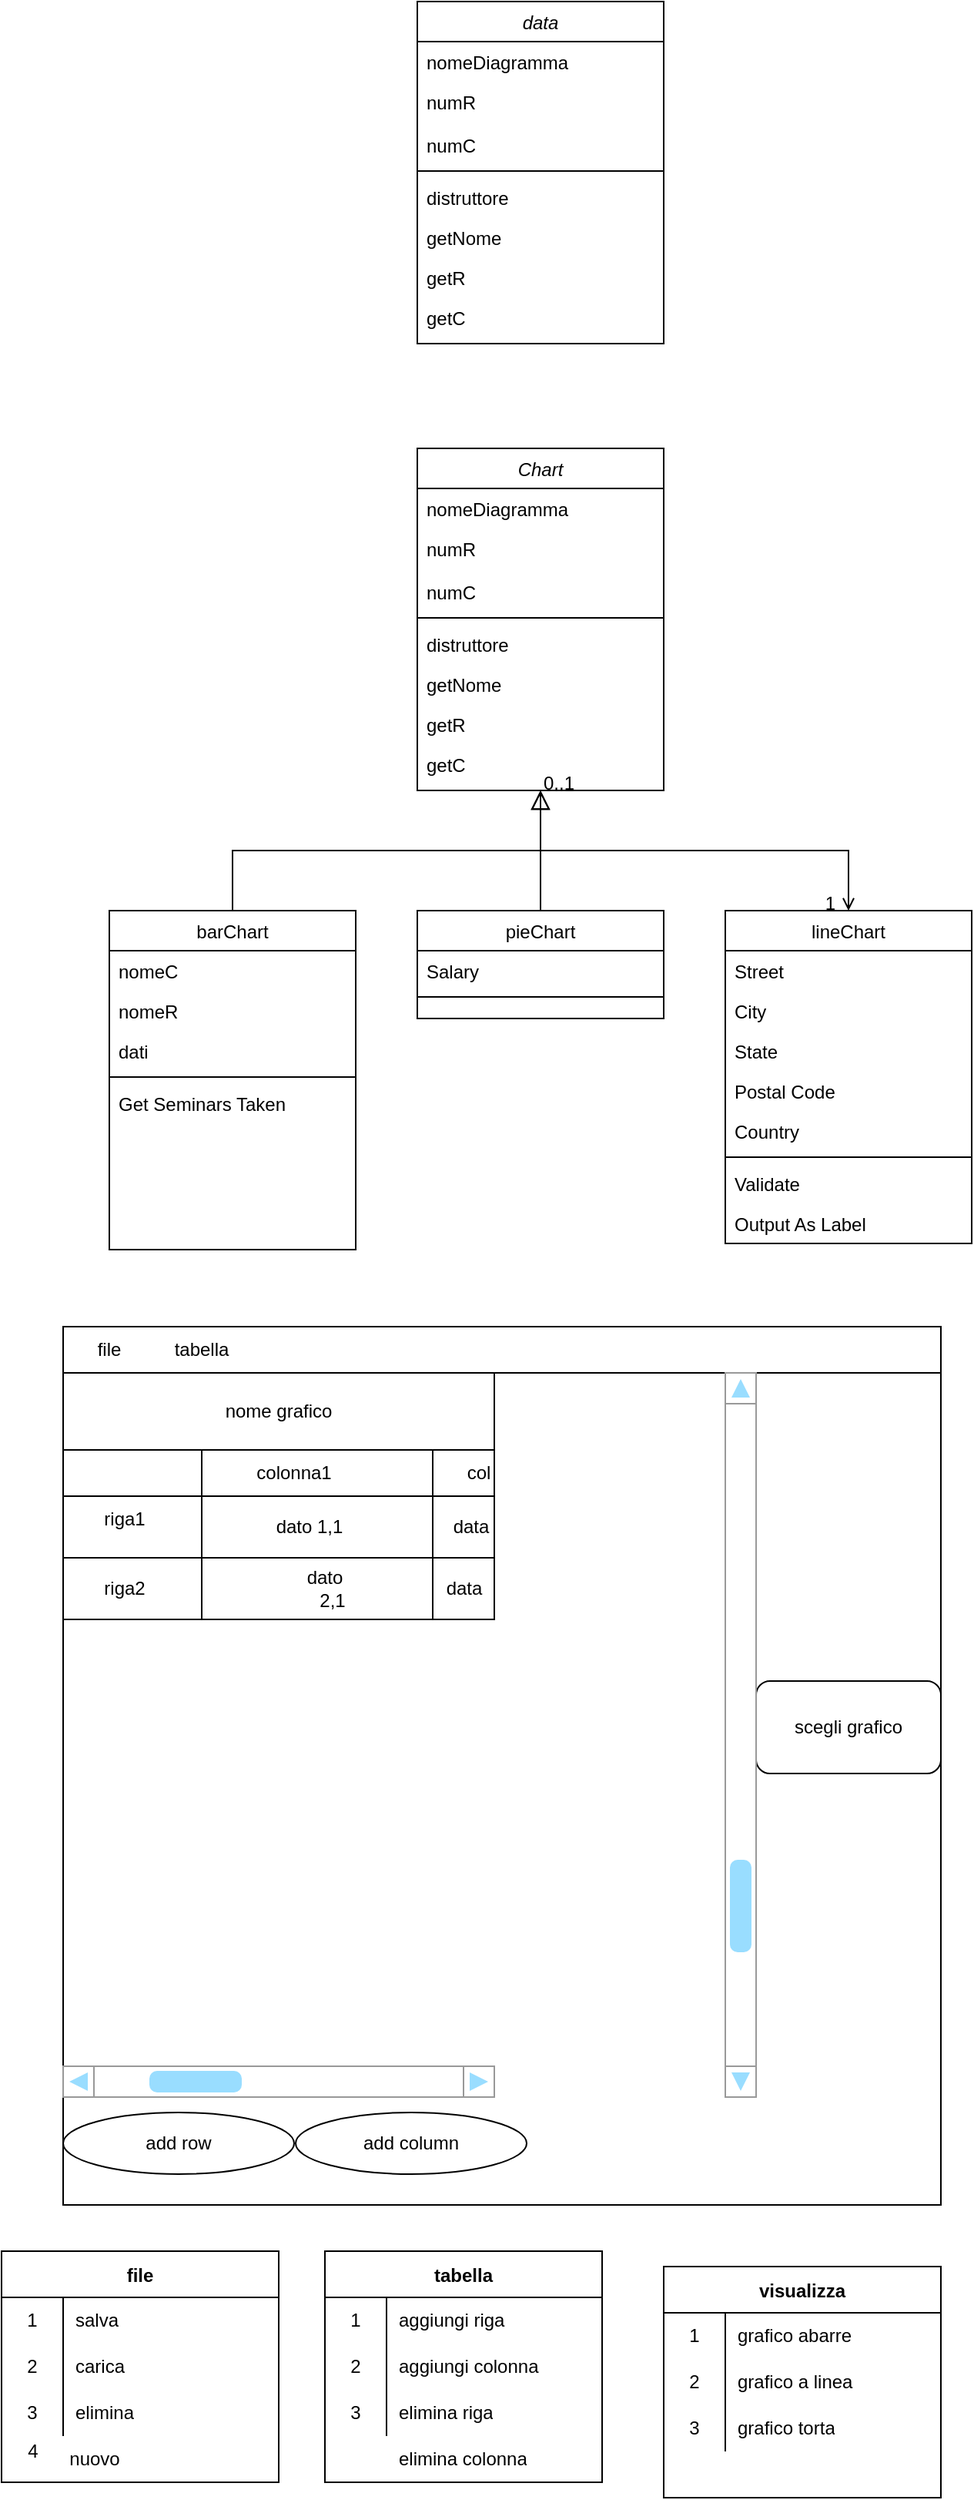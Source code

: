 <mxfile version="20.2.7" type="device"><diagram id="C5RBs43oDa-KdzZeNtuy" name="Page-1"><mxGraphModel dx="1102" dy="1783" grid="1" gridSize="10" guides="1" tooltips="1" connect="1" arrows="1" fold="1" page="1" pageScale="1" pageWidth="827" pageHeight="1169" math="0" shadow="0"><root><mxCell id="WIyWlLk6GJQsqaUBKTNV-0"/><mxCell id="WIyWlLk6GJQsqaUBKTNV-1" parent="WIyWlLk6GJQsqaUBKTNV-0"/><mxCell id="zkfFHV4jXpPFQw0GAbJ--0" value="Chart" style="swimlane;fontStyle=2;align=center;verticalAlign=top;childLayout=stackLayout;horizontal=1;startSize=26;horizontalStack=0;resizeParent=1;resizeLast=0;collapsible=1;marginBottom=0;rounded=0;shadow=0;strokeWidth=1;" parent="WIyWlLk6GJQsqaUBKTNV-1" vertex="1"><mxGeometry x="320" y="60" width="160" height="222" as="geometry"><mxRectangle x="230" y="140" width="160" height="26" as="alternateBounds"/></mxGeometry></mxCell><mxCell id="zkfFHV4jXpPFQw0GAbJ--1" value="nomeDiagramma" style="text;align=left;verticalAlign=top;spacingLeft=4;spacingRight=4;overflow=hidden;rotatable=0;points=[[0,0.5],[1,0.5]];portConstraint=eastwest;" parent="zkfFHV4jXpPFQw0GAbJ--0" vertex="1"><mxGeometry y="26" width="160" height="26" as="geometry"/></mxCell><mxCell id="zkfFHV4jXpPFQw0GAbJ--2" value="numR" style="text;align=left;verticalAlign=top;spacingLeft=4;spacingRight=4;overflow=hidden;rotatable=0;points=[[0,0.5],[1,0.5]];portConstraint=eastwest;rounded=0;shadow=0;html=0;" parent="zkfFHV4jXpPFQw0GAbJ--0" vertex="1"><mxGeometry y="52" width="160" height="28" as="geometry"/></mxCell><mxCell id="YTuzbyKcqIcQnEU9guDa-2" value="numC" style="text;align=left;verticalAlign=top;spacingLeft=4;spacingRight=4;overflow=hidden;rotatable=0;points=[[0,0.5],[1,0.5]];portConstraint=eastwest;rounded=0;shadow=0;html=0;" parent="zkfFHV4jXpPFQw0GAbJ--0" vertex="1"><mxGeometry y="80" width="160" height="26" as="geometry"/></mxCell><mxCell id="zkfFHV4jXpPFQw0GAbJ--4" value="" style="line;html=1;strokeWidth=1;align=left;verticalAlign=middle;spacingTop=-1;spacingLeft=3;spacingRight=3;rotatable=0;labelPosition=right;points=[];portConstraint=eastwest;" parent="zkfFHV4jXpPFQw0GAbJ--0" vertex="1"><mxGeometry y="106" width="160" height="8" as="geometry"/></mxCell><mxCell id="zkfFHV4jXpPFQw0GAbJ--5" value="distruttore" style="text;align=left;verticalAlign=top;spacingLeft=4;spacingRight=4;overflow=hidden;rotatable=0;points=[[0,0.5],[1,0.5]];portConstraint=eastwest;" parent="zkfFHV4jXpPFQw0GAbJ--0" vertex="1"><mxGeometry y="114" width="160" height="26" as="geometry"/></mxCell><mxCell id="YTuzbyKcqIcQnEU9guDa-0" value="getNome" style="text;align=left;verticalAlign=top;spacingLeft=4;spacingRight=4;overflow=hidden;rotatable=0;points=[[0,0.5],[1,0.5]];portConstraint=eastwest;" parent="zkfFHV4jXpPFQw0GAbJ--0" vertex="1"><mxGeometry y="140" width="160" height="26" as="geometry"/></mxCell><mxCell id="YTuzbyKcqIcQnEU9guDa-1" value="getR" style="text;align=left;verticalAlign=top;spacingLeft=4;spacingRight=4;overflow=hidden;rotatable=0;points=[[0,0.5],[1,0.5]];portConstraint=eastwest;" parent="zkfFHV4jXpPFQw0GAbJ--0" vertex="1"><mxGeometry y="166" width="160" height="26" as="geometry"/></mxCell><mxCell id="YTuzbyKcqIcQnEU9guDa-3" value="getC" style="text;align=left;verticalAlign=top;spacingLeft=4;spacingRight=4;overflow=hidden;rotatable=0;points=[[0,0.5],[1,0.5]];portConstraint=eastwest;" parent="zkfFHV4jXpPFQw0GAbJ--0" vertex="1"><mxGeometry y="192" width="160" height="26" as="geometry"/></mxCell><mxCell id="zkfFHV4jXpPFQw0GAbJ--6" value="barChart" style="swimlane;fontStyle=0;align=center;verticalAlign=top;childLayout=stackLayout;horizontal=1;startSize=26;horizontalStack=0;resizeParent=1;resizeLast=0;collapsible=1;marginBottom=0;rounded=0;shadow=0;strokeWidth=1;" parent="WIyWlLk6GJQsqaUBKTNV-1" vertex="1"><mxGeometry x="120" y="360" width="160" height="220" as="geometry"><mxRectangle x="130" y="380" width="160" height="26" as="alternateBounds"/></mxGeometry></mxCell><mxCell id="zkfFHV4jXpPFQw0GAbJ--7" value="nomeC" style="text;align=left;verticalAlign=top;spacingLeft=4;spacingRight=4;overflow=hidden;rotatable=0;points=[[0,0.5],[1,0.5]];portConstraint=eastwest;" parent="zkfFHV4jXpPFQw0GAbJ--6" vertex="1"><mxGeometry y="26" width="160" height="26" as="geometry"/></mxCell><mxCell id="zkfFHV4jXpPFQw0GAbJ--8" value="nomeR" style="text;align=left;verticalAlign=top;spacingLeft=4;spacingRight=4;overflow=hidden;rotatable=0;points=[[0,0.5],[1,0.5]];portConstraint=eastwest;rounded=0;shadow=0;html=0;" parent="zkfFHV4jXpPFQw0GAbJ--6" vertex="1"><mxGeometry y="52" width="160" height="26" as="geometry"/></mxCell><mxCell id="zkfFHV4jXpPFQw0GAbJ--10" value="dati" style="text;align=left;verticalAlign=top;spacingLeft=4;spacingRight=4;overflow=hidden;rotatable=0;points=[[0,0.5],[1,0.5]];portConstraint=eastwest;fontStyle=0" parent="zkfFHV4jXpPFQw0GAbJ--6" vertex="1"><mxGeometry y="78" width="160" height="26" as="geometry"/></mxCell><mxCell id="zkfFHV4jXpPFQw0GAbJ--9" value="" style="line;html=1;strokeWidth=1;align=left;verticalAlign=middle;spacingTop=-1;spacingLeft=3;spacingRight=3;rotatable=0;labelPosition=right;points=[];portConstraint=eastwest;" parent="zkfFHV4jXpPFQw0GAbJ--6" vertex="1"><mxGeometry y="104" width="160" height="8" as="geometry"/></mxCell><mxCell id="zkfFHV4jXpPFQw0GAbJ--11" value="Get Seminars Taken" style="text;align=left;verticalAlign=top;spacingLeft=4;spacingRight=4;overflow=hidden;rotatable=0;points=[[0,0.5],[1,0.5]];portConstraint=eastwest;" parent="zkfFHV4jXpPFQw0GAbJ--6" vertex="1"><mxGeometry y="112" width="160" height="26" as="geometry"/></mxCell><mxCell id="zkfFHV4jXpPFQw0GAbJ--12" value="" style="endArrow=block;endSize=10;endFill=0;shadow=0;strokeWidth=1;rounded=0;edgeStyle=elbowEdgeStyle;elbow=vertical;" parent="WIyWlLk6GJQsqaUBKTNV-1" source="zkfFHV4jXpPFQw0GAbJ--6" target="zkfFHV4jXpPFQw0GAbJ--0" edge="1"><mxGeometry width="160" relative="1" as="geometry"><mxPoint x="200" y="203" as="sourcePoint"/><mxPoint x="200" y="203" as="targetPoint"/></mxGeometry></mxCell><mxCell id="zkfFHV4jXpPFQw0GAbJ--13" value="pieChart" style="swimlane;fontStyle=0;align=center;verticalAlign=top;childLayout=stackLayout;horizontal=1;startSize=26;horizontalStack=0;resizeParent=1;resizeLast=0;collapsible=1;marginBottom=0;rounded=0;shadow=0;strokeWidth=1;" parent="WIyWlLk6GJQsqaUBKTNV-1" vertex="1"><mxGeometry x="320" y="360" width="160" height="70" as="geometry"><mxRectangle x="340" y="380" width="170" height="26" as="alternateBounds"/></mxGeometry></mxCell><mxCell id="zkfFHV4jXpPFQw0GAbJ--14" value="Salary" style="text;align=left;verticalAlign=top;spacingLeft=4;spacingRight=4;overflow=hidden;rotatable=0;points=[[0,0.5],[1,0.5]];portConstraint=eastwest;" parent="zkfFHV4jXpPFQw0GAbJ--13" vertex="1"><mxGeometry y="26" width="160" height="26" as="geometry"/></mxCell><mxCell id="zkfFHV4jXpPFQw0GAbJ--15" value="" style="line;html=1;strokeWidth=1;align=left;verticalAlign=middle;spacingTop=-1;spacingLeft=3;spacingRight=3;rotatable=0;labelPosition=right;points=[];portConstraint=eastwest;" parent="zkfFHV4jXpPFQw0GAbJ--13" vertex="1"><mxGeometry y="52" width="160" height="8" as="geometry"/></mxCell><mxCell id="zkfFHV4jXpPFQw0GAbJ--16" value="" style="endArrow=block;endSize=10;endFill=0;shadow=0;strokeWidth=1;rounded=0;edgeStyle=elbowEdgeStyle;elbow=vertical;" parent="WIyWlLk6GJQsqaUBKTNV-1" source="zkfFHV4jXpPFQw0GAbJ--13" target="zkfFHV4jXpPFQw0GAbJ--0" edge="1"><mxGeometry width="160" relative="1" as="geometry"><mxPoint x="210" y="373" as="sourcePoint"/><mxPoint x="310" y="271" as="targetPoint"/></mxGeometry></mxCell><mxCell id="zkfFHV4jXpPFQw0GAbJ--17" value="lineChart" style="swimlane;fontStyle=0;align=center;verticalAlign=top;childLayout=stackLayout;horizontal=1;startSize=26;horizontalStack=0;resizeParent=1;resizeLast=0;collapsible=1;marginBottom=0;rounded=0;shadow=0;strokeWidth=1;" parent="WIyWlLk6GJQsqaUBKTNV-1" vertex="1"><mxGeometry x="520" y="360" width="160" height="216" as="geometry"><mxRectangle x="550" y="140" width="160" height="26" as="alternateBounds"/></mxGeometry></mxCell><mxCell id="zkfFHV4jXpPFQw0GAbJ--18" value="Street" style="text;align=left;verticalAlign=top;spacingLeft=4;spacingRight=4;overflow=hidden;rotatable=0;points=[[0,0.5],[1,0.5]];portConstraint=eastwest;" parent="zkfFHV4jXpPFQw0GAbJ--17" vertex="1"><mxGeometry y="26" width="160" height="26" as="geometry"/></mxCell><mxCell id="zkfFHV4jXpPFQw0GAbJ--19" value="City" style="text;align=left;verticalAlign=top;spacingLeft=4;spacingRight=4;overflow=hidden;rotatable=0;points=[[0,0.5],[1,0.5]];portConstraint=eastwest;rounded=0;shadow=0;html=0;" parent="zkfFHV4jXpPFQw0GAbJ--17" vertex="1"><mxGeometry y="52" width="160" height="26" as="geometry"/></mxCell><mxCell id="zkfFHV4jXpPFQw0GAbJ--20" value="State" style="text;align=left;verticalAlign=top;spacingLeft=4;spacingRight=4;overflow=hidden;rotatable=0;points=[[0,0.5],[1,0.5]];portConstraint=eastwest;rounded=0;shadow=0;html=0;" parent="zkfFHV4jXpPFQw0GAbJ--17" vertex="1"><mxGeometry y="78" width="160" height="26" as="geometry"/></mxCell><mxCell id="zkfFHV4jXpPFQw0GAbJ--21" value="Postal Code" style="text;align=left;verticalAlign=top;spacingLeft=4;spacingRight=4;overflow=hidden;rotatable=0;points=[[0,0.5],[1,0.5]];portConstraint=eastwest;rounded=0;shadow=0;html=0;" parent="zkfFHV4jXpPFQw0GAbJ--17" vertex="1"><mxGeometry y="104" width="160" height="26" as="geometry"/></mxCell><mxCell id="zkfFHV4jXpPFQw0GAbJ--22" value="Country" style="text;align=left;verticalAlign=top;spacingLeft=4;spacingRight=4;overflow=hidden;rotatable=0;points=[[0,0.5],[1,0.5]];portConstraint=eastwest;rounded=0;shadow=0;html=0;" parent="zkfFHV4jXpPFQw0GAbJ--17" vertex="1"><mxGeometry y="130" width="160" height="26" as="geometry"/></mxCell><mxCell id="zkfFHV4jXpPFQw0GAbJ--23" value="" style="line;html=1;strokeWidth=1;align=left;verticalAlign=middle;spacingTop=-1;spacingLeft=3;spacingRight=3;rotatable=0;labelPosition=right;points=[];portConstraint=eastwest;" parent="zkfFHV4jXpPFQw0GAbJ--17" vertex="1"><mxGeometry y="156" width="160" height="8" as="geometry"/></mxCell><mxCell id="zkfFHV4jXpPFQw0GAbJ--24" value="Validate" style="text;align=left;verticalAlign=top;spacingLeft=4;spacingRight=4;overflow=hidden;rotatable=0;points=[[0,0.5],[1,0.5]];portConstraint=eastwest;" parent="zkfFHV4jXpPFQw0GAbJ--17" vertex="1"><mxGeometry y="164" width="160" height="26" as="geometry"/></mxCell><mxCell id="zkfFHV4jXpPFQw0GAbJ--25" value="Output As Label" style="text;align=left;verticalAlign=top;spacingLeft=4;spacingRight=4;overflow=hidden;rotatable=0;points=[[0,0.5],[1,0.5]];portConstraint=eastwest;" parent="zkfFHV4jXpPFQw0GAbJ--17" vertex="1"><mxGeometry y="190" width="160" height="26" as="geometry"/></mxCell><mxCell id="zkfFHV4jXpPFQw0GAbJ--26" value="" style="endArrow=open;shadow=0;strokeWidth=1;rounded=0;endFill=1;edgeStyle=elbowEdgeStyle;elbow=vertical;" parent="WIyWlLk6GJQsqaUBKTNV-1" source="zkfFHV4jXpPFQw0GAbJ--0" target="zkfFHV4jXpPFQw0GAbJ--17" edge="1"><mxGeometry x="0.5" y="41" relative="1" as="geometry"><mxPoint x="380" y="192" as="sourcePoint"/><mxPoint x="540" y="192" as="targetPoint"/><mxPoint x="-40" y="32" as="offset"/></mxGeometry></mxCell><mxCell id="zkfFHV4jXpPFQw0GAbJ--27" value="0..1" style="resizable=0;align=left;verticalAlign=bottom;labelBackgroundColor=none;fontSize=12;" parent="zkfFHV4jXpPFQw0GAbJ--26" connectable="0" vertex="1"><mxGeometry x="-1" relative="1" as="geometry"><mxPoint y="4" as="offset"/></mxGeometry></mxCell><mxCell id="zkfFHV4jXpPFQw0GAbJ--28" value="1" style="resizable=0;align=right;verticalAlign=bottom;labelBackgroundColor=none;fontSize=12;" parent="zkfFHV4jXpPFQw0GAbJ--26" connectable="0" vertex="1"><mxGeometry x="1" relative="1" as="geometry"><mxPoint x="-7" y="4" as="offset"/></mxGeometry></mxCell><mxCell id="nxHzClo9112ilbMdb9V_-0" value="" style="whiteSpace=wrap;html=1;aspect=fixed;" parent="WIyWlLk6GJQsqaUBKTNV-1" vertex="1"><mxGeometry x="90" y="630" width="570" height="570" as="geometry"/></mxCell><mxCell id="nxHzClo9112ilbMdb9V_-1" value="" style="rounded=0;whiteSpace=wrap;html=1;" parent="WIyWlLk6GJQsqaUBKTNV-1" vertex="1"><mxGeometry x="90" y="630" width="570" height="30" as="geometry"/></mxCell><mxCell id="nxHzClo9112ilbMdb9V_-2" value="file" style="text;html=1;strokeColor=none;fillColor=none;align=center;verticalAlign=middle;whiteSpace=wrap;rounded=0;" parent="WIyWlLk6GJQsqaUBKTNV-1" vertex="1"><mxGeometry x="90" y="630" width="60" height="30" as="geometry"/></mxCell><mxCell id="nxHzClo9112ilbMdb9V_-5" value="file" style="shape=table;startSize=30;container=1;collapsible=0;childLayout=tableLayout;fixedRows=1;rowLines=0;fontStyle=1;" parent="WIyWlLk6GJQsqaUBKTNV-1" vertex="1"><mxGeometry x="50" y="1230" width="180" height="150" as="geometry"/></mxCell><mxCell id="nxHzClo9112ilbMdb9V_-6" value="" style="shape=tableRow;horizontal=0;startSize=0;swimlaneHead=0;swimlaneBody=0;top=0;left=0;bottom=0;right=0;collapsible=0;dropTarget=0;fillColor=none;points=[[0,0.5],[1,0.5]];portConstraint=eastwest;" parent="nxHzClo9112ilbMdb9V_-5" vertex="1"><mxGeometry y="30" width="180" height="30" as="geometry"/></mxCell><mxCell id="nxHzClo9112ilbMdb9V_-7" value="1" style="shape=partialRectangle;html=1;whiteSpace=wrap;connectable=0;fillColor=none;top=0;left=0;bottom=0;right=0;overflow=hidden;pointerEvents=1;" parent="nxHzClo9112ilbMdb9V_-6" vertex="1"><mxGeometry width="40" height="30" as="geometry"><mxRectangle width="40" height="30" as="alternateBounds"/></mxGeometry></mxCell><mxCell id="nxHzClo9112ilbMdb9V_-8" value="salva" style="shape=partialRectangle;html=1;whiteSpace=wrap;connectable=0;fillColor=none;top=0;left=0;bottom=0;right=0;align=left;spacingLeft=6;overflow=hidden;" parent="nxHzClo9112ilbMdb9V_-6" vertex="1"><mxGeometry x="40" width="140" height="30" as="geometry"><mxRectangle width="140" height="30" as="alternateBounds"/></mxGeometry></mxCell><mxCell id="nxHzClo9112ilbMdb9V_-9" value="" style="shape=tableRow;horizontal=0;startSize=0;swimlaneHead=0;swimlaneBody=0;top=0;left=0;bottom=0;right=0;collapsible=0;dropTarget=0;fillColor=none;points=[[0,0.5],[1,0.5]];portConstraint=eastwest;" parent="nxHzClo9112ilbMdb9V_-5" vertex="1"><mxGeometry y="60" width="180" height="30" as="geometry"/></mxCell><mxCell id="nxHzClo9112ilbMdb9V_-10" value="2" style="shape=partialRectangle;html=1;whiteSpace=wrap;connectable=0;fillColor=none;top=0;left=0;bottom=0;right=0;overflow=hidden;" parent="nxHzClo9112ilbMdb9V_-9" vertex="1"><mxGeometry width="40" height="30" as="geometry"><mxRectangle width="40" height="30" as="alternateBounds"/></mxGeometry></mxCell><mxCell id="nxHzClo9112ilbMdb9V_-11" value="carica" style="shape=partialRectangle;html=1;whiteSpace=wrap;connectable=0;fillColor=none;top=0;left=0;bottom=0;right=0;align=left;spacingLeft=6;overflow=hidden;" parent="nxHzClo9112ilbMdb9V_-9" vertex="1"><mxGeometry x="40" width="140" height="30" as="geometry"><mxRectangle width="140" height="30" as="alternateBounds"/></mxGeometry></mxCell><mxCell id="nxHzClo9112ilbMdb9V_-12" value="" style="shape=tableRow;horizontal=0;startSize=0;swimlaneHead=0;swimlaneBody=0;top=0;left=0;bottom=0;right=0;collapsible=0;dropTarget=0;fillColor=none;points=[[0,0.5],[1,0.5]];portConstraint=eastwest;" parent="nxHzClo9112ilbMdb9V_-5" vertex="1"><mxGeometry y="90" width="180" height="30" as="geometry"/></mxCell><mxCell id="nxHzClo9112ilbMdb9V_-13" value="3" style="shape=partialRectangle;html=1;whiteSpace=wrap;connectable=0;fillColor=none;top=0;left=0;bottom=0;right=0;overflow=hidden;" parent="nxHzClo9112ilbMdb9V_-12" vertex="1"><mxGeometry width="40" height="30" as="geometry"><mxRectangle width="40" height="30" as="alternateBounds"/></mxGeometry></mxCell><mxCell id="nxHzClo9112ilbMdb9V_-14" value="elimina" style="shape=partialRectangle;html=1;whiteSpace=wrap;connectable=0;fillColor=none;top=0;left=0;bottom=0;right=0;align=left;spacingLeft=6;overflow=hidden;" parent="nxHzClo9112ilbMdb9V_-12" vertex="1"><mxGeometry x="40" width="140" height="30" as="geometry"><mxRectangle width="140" height="30" as="alternateBounds"/></mxGeometry></mxCell><mxCell id="nxHzClo9112ilbMdb9V_-16" value="tabella" style="shape=table;startSize=30;container=1;collapsible=0;childLayout=tableLayout;fixedRows=1;rowLines=0;fontStyle=1;" parent="WIyWlLk6GJQsqaUBKTNV-1" vertex="1"><mxGeometry x="260" y="1230" width="180" height="150" as="geometry"/></mxCell><mxCell id="nxHzClo9112ilbMdb9V_-17" value="" style="shape=tableRow;horizontal=0;startSize=0;swimlaneHead=0;swimlaneBody=0;top=0;left=0;bottom=0;right=0;collapsible=0;dropTarget=0;fillColor=none;points=[[0,0.5],[1,0.5]];portConstraint=eastwest;" parent="nxHzClo9112ilbMdb9V_-16" vertex="1"><mxGeometry y="30" width="180" height="30" as="geometry"/></mxCell><mxCell id="nxHzClo9112ilbMdb9V_-18" value="1" style="shape=partialRectangle;html=1;whiteSpace=wrap;connectable=0;fillColor=none;top=0;left=0;bottom=0;right=0;overflow=hidden;pointerEvents=1;" parent="nxHzClo9112ilbMdb9V_-17" vertex="1"><mxGeometry width="40" height="30" as="geometry"><mxRectangle width="40" height="30" as="alternateBounds"/></mxGeometry></mxCell><mxCell id="nxHzClo9112ilbMdb9V_-19" value="aggiungi riga" style="shape=partialRectangle;html=1;whiteSpace=wrap;connectable=0;fillColor=none;top=0;left=0;bottom=0;right=0;align=left;spacingLeft=6;overflow=hidden;" parent="nxHzClo9112ilbMdb9V_-17" vertex="1"><mxGeometry x="40" width="140" height="30" as="geometry"><mxRectangle width="140" height="30" as="alternateBounds"/></mxGeometry></mxCell><mxCell id="nxHzClo9112ilbMdb9V_-20" value="" style="shape=tableRow;horizontal=0;startSize=0;swimlaneHead=0;swimlaneBody=0;top=0;left=0;bottom=0;right=0;collapsible=0;dropTarget=0;fillColor=none;points=[[0,0.5],[1,0.5]];portConstraint=eastwest;" parent="nxHzClo9112ilbMdb9V_-16" vertex="1"><mxGeometry y="60" width="180" height="30" as="geometry"/></mxCell><mxCell id="nxHzClo9112ilbMdb9V_-21" value="2" style="shape=partialRectangle;html=1;whiteSpace=wrap;connectable=0;fillColor=none;top=0;left=0;bottom=0;right=0;overflow=hidden;" parent="nxHzClo9112ilbMdb9V_-20" vertex="1"><mxGeometry width="40" height="30" as="geometry"><mxRectangle width="40" height="30" as="alternateBounds"/></mxGeometry></mxCell><mxCell id="nxHzClo9112ilbMdb9V_-22" value="aggiungi colonna" style="shape=partialRectangle;html=1;whiteSpace=wrap;connectable=0;fillColor=none;top=0;left=0;bottom=0;right=0;align=left;spacingLeft=6;overflow=hidden;" parent="nxHzClo9112ilbMdb9V_-20" vertex="1"><mxGeometry x="40" width="140" height="30" as="geometry"><mxRectangle width="140" height="30" as="alternateBounds"/></mxGeometry></mxCell><mxCell id="nxHzClo9112ilbMdb9V_-23" value="" style="shape=tableRow;horizontal=0;startSize=0;swimlaneHead=0;swimlaneBody=0;top=0;left=0;bottom=0;right=0;collapsible=0;dropTarget=0;fillColor=none;points=[[0,0.5],[1,0.5]];portConstraint=eastwest;" parent="nxHzClo9112ilbMdb9V_-16" vertex="1"><mxGeometry y="90" width="180" height="30" as="geometry"/></mxCell><mxCell id="nxHzClo9112ilbMdb9V_-24" value="3" style="shape=partialRectangle;html=1;whiteSpace=wrap;connectable=0;fillColor=none;top=0;left=0;bottom=0;right=0;overflow=hidden;" parent="nxHzClo9112ilbMdb9V_-23" vertex="1"><mxGeometry width="40" height="30" as="geometry"><mxRectangle width="40" height="30" as="alternateBounds"/></mxGeometry></mxCell><mxCell id="nxHzClo9112ilbMdb9V_-25" value="elimina riga" style="shape=partialRectangle;html=1;whiteSpace=wrap;connectable=0;fillColor=none;top=0;left=0;bottom=0;right=0;align=left;spacingLeft=6;overflow=hidden;" parent="nxHzClo9112ilbMdb9V_-23" vertex="1"><mxGeometry x="40" width="140" height="30" as="geometry"><mxRectangle width="140" height="30" as="alternateBounds"/></mxGeometry></mxCell><mxCell id="nxHzClo9112ilbMdb9V_-26" value="4" style="text;html=1;align=center;verticalAlign=middle;resizable=0;points=[];autosize=1;strokeColor=none;fillColor=none;" parent="WIyWlLk6GJQsqaUBKTNV-1" vertex="1"><mxGeometry x="55" y="1345" width="30" height="30" as="geometry"/></mxCell><mxCell id="nxHzClo9112ilbMdb9V_-27" value="nuovo" style="text;html=1;align=center;verticalAlign=middle;resizable=0;points=[];autosize=1;strokeColor=none;fillColor=none;" parent="WIyWlLk6GJQsqaUBKTNV-1" vertex="1"><mxGeometry x="80" y="1350" width="60" height="30" as="geometry"/></mxCell><mxCell id="nxHzClo9112ilbMdb9V_-28" value="visualizza" style="shape=table;startSize=30;container=1;collapsible=0;childLayout=tableLayout;fixedRows=1;rowLines=0;fontStyle=1;" parent="WIyWlLk6GJQsqaUBKTNV-1" vertex="1"><mxGeometry x="480" y="1240" width="180" height="150" as="geometry"/></mxCell><mxCell id="nxHzClo9112ilbMdb9V_-29" value="" style="shape=tableRow;horizontal=0;startSize=0;swimlaneHead=0;swimlaneBody=0;top=0;left=0;bottom=0;right=0;collapsible=0;dropTarget=0;fillColor=none;points=[[0,0.5],[1,0.5]];portConstraint=eastwest;" parent="nxHzClo9112ilbMdb9V_-28" vertex="1"><mxGeometry y="30" width="180" height="30" as="geometry"/></mxCell><mxCell id="nxHzClo9112ilbMdb9V_-30" value="1" style="shape=partialRectangle;html=1;whiteSpace=wrap;connectable=0;fillColor=none;top=0;left=0;bottom=0;right=0;overflow=hidden;pointerEvents=1;" parent="nxHzClo9112ilbMdb9V_-29" vertex="1"><mxGeometry width="40" height="30" as="geometry"><mxRectangle width="40" height="30" as="alternateBounds"/></mxGeometry></mxCell><mxCell id="nxHzClo9112ilbMdb9V_-31" value="grafico abarre" style="shape=partialRectangle;html=1;whiteSpace=wrap;connectable=0;fillColor=none;top=0;left=0;bottom=0;right=0;align=left;spacingLeft=6;overflow=hidden;" parent="nxHzClo9112ilbMdb9V_-29" vertex="1"><mxGeometry x="40" width="140" height="30" as="geometry"><mxRectangle width="140" height="30" as="alternateBounds"/></mxGeometry></mxCell><mxCell id="nxHzClo9112ilbMdb9V_-32" value="" style="shape=tableRow;horizontal=0;startSize=0;swimlaneHead=0;swimlaneBody=0;top=0;left=0;bottom=0;right=0;collapsible=0;dropTarget=0;fillColor=none;points=[[0,0.5],[1,0.5]];portConstraint=eastwest;" parent="nxHzClo9112ilbMdb9V_-28" vertex="1"><mxGeometry y="60" width="180" height="30" as="geometry"/></mxCell><mxCell id="nxHzClo9112ilbMdb9V_-33" value="2" style="shape=partialRectangle;html=1;whiteSpace=wrap;connectable=0;fillColor=none;top=0;left=0;bottom=0;right=0;overflow=hidden;" parent="nxHzClo9112ilbMdb9V_-32" vertex="1"><mxGeometry width="40" height="30" as="geometry"><mxRectangle width="40" height="30" as="alternateBounds"/></mxGeometry></mxCell><mxCell id="nxHzClo9112ilbMdb9V_-34" value="grafico a linea" style="shape=partialRectangle;html=1;whiteSpace=wrap;connectable=0;fillColor=none;top=0;left=0;bottom=0;right=0;align=left;spacingLeft=6;overflow=hidden;" parent="nxHzClo9112ilbMdb9V_-32" vertex="1"><mxGeometry x="40" width="140" height="30" as="geometry"><mxRectangle width="140" height="30" as="alternateBounds"/></mxGeometry></mxCell><mxCell id="nxHzClo9112ilbMdb9V_-35" value="" style="shape=tableRow;horizontal=0;startSize=0;swimlaneHead=0;swimlaneBody=0;top=0;left=0;bottom=0;right=0;collapsible=0;dropTarget=0;fillColor=none;points=[[0,0.5],[1,0.5]];portConstraint=eastwest;" parent="nxHzClo9112ilbMdb9V_-28" vertex="1"><mxGeometry y="90" width="180" height="30" as="geometry"/></mxCell><mxCell id="nxHzClo9112ilbMdb9V_-36" value="3" style="shape=partialRectangle;html=1;whiteSpace=wrap;connectable=0;fillColor=none;top=0;left=0;bottom=0;right=0;overflow=hidden;" parent="nxHzClo9112ilbMdb9V_-35" vertex="1"><mxGeometry width="40" height="30" as="geometry"><mxRectangle width="40" height="30" as="alternateBounds"/></mxGeometry></mxCell><mxCell id="nxHzClo9112ilbMdb9V_-37" value="grafico torta" style="shape=partialRectangle;html=1;whiteSpace=wrap;connectable=0;fillColor=none;top=0;left=0;bottom=0;right=0;align=left;spacingLeft=6;overflow=hidden;" parent="nxHzClo9112ilbMdb9V_-35" vertex="1"><mxGeometry x="40" width="140" height="30" as="geometry"><mxRectangle width="140" height="30" as="alternateBounds"/></mxGeometry></mxCell><mxCell id="nxHzClo9112ilbMdb9V_-54" value="" style="rounded=0;whiteSpace=wrap;html=1;" parent="WIyWlLk6GJQsqaUBKTNV-1" vertex="1"><mxGeometry x="90" y="660" width="280" height="50" as="geometry"/></mxCell><mxCell id="nxHzClo9112ilbMdb9V_-55" value="nome grafico" style="text;html=1;strokeColor=none;fillColor=none;align=center;verticalAlign=middle;whiteSpace=wrap;rounded=0;" parent="WIyWlLk6GJQsqaUBKTNV-1" vertex="1"><mxGeometry x="90" y="670" width="280" height="30" as="geometry"/></mxCell><mxCell id="nxHzClo9112ilbMdb9V_-70" value="scegli grafico" style="rounded=1;whiteSpace=wrap;html=1;" parent="WIyWlLk6GJQsqaUBKTNV-1" vertex="1"><mxGeometry x="540" y="860" width="120" height="60" as="geometry"/></mxCell><mxCell id="To3mQ1FZdarVLShw7JLM-32" value="" style="shape=internalStorage;whiteSpace=wrap;html=1;backgroundOutline=1;dx=90;dy=30;" parent="WIyWlLk6GJQsqaUBKTNV-1" vertex="1"><mxGeometry x="90" y="710" width="240" height="70" as="geometry"/></mxCell><mxCell id="To3mQ1FZdarVLShw7JLM-33" value="colonna1" style="text;html=1;strokeColor=none;fillColor=none;align=center;verticalAlign=middle;whiteSpace=wrap;rounded=0;" parent="WIyWlLk6GJQsqaUBKTNV-1" vertex="1"><mxGeometry x="210" y="710" width="60" height="30" as="geometry"/></mxCell><mxCell id="To3mQ1FZdarVLShw7JLM-34" value="riga1" style="text;html=1;strokeColor=none;fillColor=none;align=center;verticalAlign=middle;whiteSpace=wrap;rounded=0;" parent="WIyWlLk6GJQsqaUBKTNV-1" vertex="1"><mxGeometry x="100" y="740" width="60" height="30" as="geometry"/></mxCell><mxCell id="To3mQ1FZdarVLShw7JLM-35" value="" style="verticalLabelPosition=bottom;shadow=0;dashed=0;align=center;html=1;verticalAlign=top;strokeWidth=1;shape=mxgraph.mockup.navigation.scrollBar;strokeColor=#999999;barPos=20;fillColor2=#99ddff;strokeColor2=none;direction=north;" parent="WIyWlLk6GJQsqaUBKTNV-1" vertex="1"><mxGeometry x="520" y="660" width="20" height="470" as="geometry"/></mxCell><mxCell id="To3mQ1FZdarVLShw7JLM-36" value="" style="verticalLabelPosition=bottom;shadow=0;dashed=0;align=center;html=1;verticalAlign=top;strokeWidth=1;shape=mxgraph.mockup.navigation.scrollBar;strokeColor=#999999;barPos=20;fillColor2=#99ddff;strokeColor2=none;" parent="WIyWlLk6GJQsqaUBKTNV-1" vertex="1"><mxGeometry x="90" y="1110" width="280" height="20" as="geometry"/></mxCell><mxCell id="To3mQ1FZdarVLShw7JLM-43" value="" style="rounded=0;whiteSpace=wrap;html=1;" parent="WIyWlLk6GJQsqaUBKTNV-1" vertex="1"><mxGeometry x="330" y="710" width="40" height="30" as="geometry"/></mxCell><mxCell id="To3mQ1FZdarVLShw7JLM-44" value="" style="rounded=0;whiteSpace=wrap;html=1;" parent="WIyWlLk6GJQsqaUBKTNV-1" vertex="1"><mxGeometry x="90" y="780" width="90" height="40" as="geometry"/></mxCell><mxCell id="To3mQ1FZdarVLShw7JLM-45" value="" style="rounded=0;whiteSpace=wrap;html=1;" parent="WIyWlLk6GJQsqaUBKTNV-1" vertex="1"><mxGeometry x="180" y="780" width="150" height="40" as="geometry"/></mxCell><mxCell id="To3mQ1FZdarVLShw7JLM-46" value="" style="rounded=0;whiteSpace=wrap;html=1;" parent="WIyWlLk6GJQsqaUBKTNV-1" vertex="1"><mxGeometry x="330" y="740" width="40" height="40" as="geometry"/></mxCell><mxCell id="To3mQ1FZdarVLShw7JLM-47" value="" style="rounded=0;whiteSpace=wrap;html=1;" parent="WIyWlLk6GJQsqaUBKTNV-1" vertex="1"><mxGeometry x="330" y="780" width="40" height="40" as="geometry"/></mxCell><mxCell id="To3mQ1FZdarVLShw7JLM-48" value="dato 1,1" style="text;html=1;strokeColor=none;fillColor=none;align=center;verticalAlign=middle;whiteSpace=wrap;rounded=0;" parent="WIyWlLk6GJQsqaUBKTNV-1" vertex="1"><mxGeometry x="220" y="745" width="60" height="30" as="geometry"/></mxCell><mxCell id="To3mQ1FZdarVLShw7JLM-49" value="riga2" style="text;html=1;strokeColor=none;fillColor=none;align=center;verticalAlign=middle;whiteSpace=wrap;rounded=0;" parent="WIyWlLk6GJQsqaUBKTNV-1" vertex="1"><mxGeometry x="100" y="785" width="60" height="30" as="geometry"/></mxCell><mxCell id="To3mQ1FZdarVLShw7JLM-50" value="col" style="text;html=1;strokeColor=none;fillColor=none;align=center;verticalAlign=middle;whiteSpace=wrap;rounded=0;" parent="WIyWlLk6GJQsqaUBKTNV-1" vertex="1"><mxGeometry x="330" y="710" width="60" height="30" as="geometry"/></mxCell><mxCell id="To3mQ1FZdarVLShw7JLM-51" value="dato&lt;span style=&quot;color: rgba(0, 0, 0, 0); font-family: monospace; font-size: 0px; text-align: start;&quot;&gt;%3CmxGraphModel%3E%3Croot%3E%3CmxCell%20id%3D%220%22%2F%3E%3CmxCell%20id%3D%221%22%20parent%3D%220%22%2F%3E%3CmxCell%20id%3D%222%22%20value%3D%22riga2%22%20style%3D%22text%3Bhtml%3D1%3BstrokeColor%3Dnone%3BfillColor%3Dnone%3Balign%3Dcenter%3BverticalAlign%3Dmiddle%3BwhiteSpace%3Dwrap%3Brounded%3D0%3B%22%20vertex%3D%221%22%20parent%3D%221%22%3E%3CmxGeometry%20x%3D%22100%22%20y%3D%22785%22%20width%3D%2260%22%20height%3D%2230%22%20as%3D%22geometry%22%2F%3E%3C%2FmxCell%3E%3C%2Froot%3E%3C%2FmxGraphModel%3E&lt;/span&gt;&lt;span style=&quot;color: rgba(0, 0, 0, 0); font-family: monospace; font-size: 0px; text-align: start;&quot;&gt;%3CmxGraphModel%3E%3Croot%3E%3CmxCell%20id%3D%220%22%2F%3E%3CmxCell%20id%3D%221%22%20parent%3D%220%22%2F%3E%3CmxCell%20id%3D%222%22%20value%3D%22riga2%22%20style%3D%22text%3Bhtml%3D1%3BstrokeColor%3Dnone%3BfillColor%3Dnone%3Balign%3Dcenter%3BverticalAlign%3Dmiddle%3BwhiteSpace%3Dwrap%3Brounded%3D0%3B%22%20vertex%3D%221%22%20parent%3D%221%22%3E%3CmxGeometry%20x%3D%22100%22%20y%3D%22785%22%20width%3D%2260%22%20height%3D%2230%22%20as%3D%22geometry%22%2F%3E%3C%2FmxCell%3E%3C%2Froot%3E%3C%2FmxGraphModel%3E&amp;nbsp; &amp;nbsp; &amp;nbsp; &amp;nbsp; &amp;nbsp;&lt;br&gt;&lt;/span&gt;&amp;nbsp; &amp;nbsp;2,1" style="text;html=1;strokeColor=none;fillColor=none;align=center;verticalAlign=middle;whiteSpace=wrap;rounded=0;" parent="WIyWlLk6GJQsqaUBKTNV-1" vertex="1"><mxGeometry x="200" y="785" width="120" height="30" as="geometry"/></mxCell><mxCell id="To3mQ1FZdarVLShw7JLM-52" value="data" style="text;html=1;strokeColor=none;fillColor=none;align=center;verticalAlign=middle;whiteSpace=wrap;rounded=0;" parent="WIyWlLk6GJQsqaUBKTNV-1" vertex="1"><mxGeometry x="340" y="745" width="30" height="30" as="geometry"/></mxCell><mxCell id="To3mQ1FZdarVLShw7JLM-53" value="data" style="text;html=1;strokeColor=none;fillColor=none;align=center;verticalAlign=middle;whiteSpace=wrap;rounded=0;" parent="WIyWlLk6GJQsqaUBKTNV-1" vertex="1"><mxGeometry x="331" y="785" width="39" height="30" as="geometry"/></mxCell><mxCell id="To3mQ1FZdarVLShw7JLM-54" value="tabella" style="text;html=1;strokeColor=none;fillColor=none;align=center;verticalAlign=middle;whiteSpace=wrap;rounded=0;" parent="WIyWlLk6GJQsqaUBKTNV-1" vertex="1"><mxGeometry x="150" y="630" width="60" height="30" as="geometry"/></mxCell><mxCell id="To3mQ1FZdarVLShw7JLM-55" value="elimina colonna" style="shape=partialRectangle;html=1;whiteSpace=wrap;connectable=0;fillColor=none;top=0;left=0;bottom=0;right=0;align=left;spacingLeft=6;overflow=hidden;" parent="WIyWlLk6GJQsqaUBKTNV-1" vertex="1"><mxGeometry x="300" y="1350" width="140" height="30" as="geometry"><mxRectangle width="140" height="30" as="alternateBounds"/></mxGeometry></mxCell><mxCell id="To3mQ1FZdarVLShw7JLM-63" value="data" style="swimlane;fontStyle=2;align=center;verticalAlign=top;childLayout=stackLayout;horizontal=1;startSize=26;horizontalStack=0;resizeParent=1;resizeLast=0;collapsible=1;marginBottom=0;rounded=0;shadow=0;strokeWidth=1;" parent="WIyWlLk6GJQsqaUBKTNV-1" vertex="1"><mxGeometry x="320" y="-230" width="160" height="222" as="geometry"><mxRectangle x="230" y="140" width="160" height="26" as="alternateBounds"/></mxGeometry></mxCell><mxCell id="To3mQ1FZdarVLShw7JLM-64" value="nomeDiagramma" style="text;align=left;verticalAlign=top;spacingLeft=4;spacingRight=4;overflow=hidden;rotatable=0;points=[[0,0.5],[1,0.5]];portConstraint=eastwest;" parent="To3mQ1FZdarVLShw7JLM-63" vertex="1"><mxGeometry y="26" width="160" height="26" as="geometry"/></mxCell><mxCell id="To3mQ1FZdarVLShw7JLM-65" value="numR" style="text;align=left;verticalAlign=top;spacingLeft=4;spacingRight=4;overflow=hidden;rotatable=0;points=[[0,0.5],[1,0.5]];portConstraint=eastwest;rounded=0;shadow=0;html=0;" parent="To3mQ1FZdarVLShw7JLM-63" vertex="1"><mxGeometry y="52" width="160" height="28" as="geometry"/></mxCell><mxCell id="To3mQ1FZdarVLShw7JLM-66" value="numC" style="text;align=left;verticalAlign=top;spacingLeft=4;spacingRight=4;overflow=hidden;rotatable=0;points=[[0,0.5],[1,0.5]];portConstraint=eastwest;rounded=0;shadow=0;html=0;" parent="To3mQ1FZdarVLShw7JLM-63" vertex="1"><mxGeometry y="80" width="160" height="26" as="geometry"/></mxCell><mxCell id="To3mQ1FZdarVLShw7JLM-67" value="" style="line;html=1;strokeWidth=1;align=left;verticalAlign=middle;spacingTop=-1;spacingLeft=3;spacingRight=3;rotatable=0;labelPosition=right;points=[];portConstraint=eastwest;" parent="To3mQ1FZdarVLShw7JLM-63" vertex="1"><mxGeometry y="106" width="160" height="8" as="geometry"/></mxCell><mxCell id="To3mQ1FZdarVLShw7JLM-68" value="distruttore" style="text;align=left;verticalAlign=top;spacingLeft=4;spacingRight=4;overflow=hidden;rotatable=0;points=[[0,0.5],[1,0.5]];portConstraint=eastwest;" parent="To3mQ1FZdarVLShw7JLM-63" vertex="1"><mxGeometry y="114" width="160" height="26" as="geometry"/></mxCell><mxCell id="To3mQ1FZdarVLShw7JLM-69" value="getNome" style="text;align=left;verticalAlign=top;spacingLeft=4;spacingRight=4;overflow=hidden;rotatable=0;points=[[0,0.5],[1,0.5]];portConstraint=eastwest;" parent="To3mQ1FZdarVLShw7JLM-63" vertex="1"><mxGeometry y="140" width="160" height="26" as="geometry"/></mxCell><mxCell id="To3mQ1FZdarVLShw7JLM-70" value="getR" style="text;align=left;verticalAlign=top;spacingLeft=4;spacingRight=4;overflow=hidden;rotatable=0;points=[[0,0.5],[1,0.5]];portConstraint=eastwest;" parent="To3mQ1FZdarVLShw7JLM-63" vertex="1"><mxGeometry y="166" width="160" height="26" as="geometry"/></mxCell><mxCell id="To3mQ1FZdarVLShw7JLM-71" value="getC" style="text;align=left;verticalAlign=top;spacingLeft=4;spacingRight=4;overflow=hidden;rotatable=0;points=[[0,0.5],[1,0.5]];portConstraint=eastwest;" parent="To3mQ1FZdarVLShw7JLM-63" vertex="1"><mxGeometry y="192" width="160" height="26" as="geometry"/></mxCell><mxCell id="To3mQ1FZdarVLShw7JLM-72" value="add row" style="ellipse;whiteSpace=wrap;html=1;" parent="WIyWlLk6GJQsqaUBKTNV-1" vertex="1"><mxGeometry x="90" y="1140" width="150" height="40" as="geometry"/></mxCell><mxCell id="To3mQ1FZdarVLShw7JLM-74" value="add column" style="ellipse;whiteSpace=wrap;html=1;" parent="WIyWlLk6GJQsqaUBKTNV-1" vertex="1"><mxGeometry x="241" y="1140" width="150" height="40" as="geometry"/></mxCell></root></mxGraphModel></diagram></mxfile>